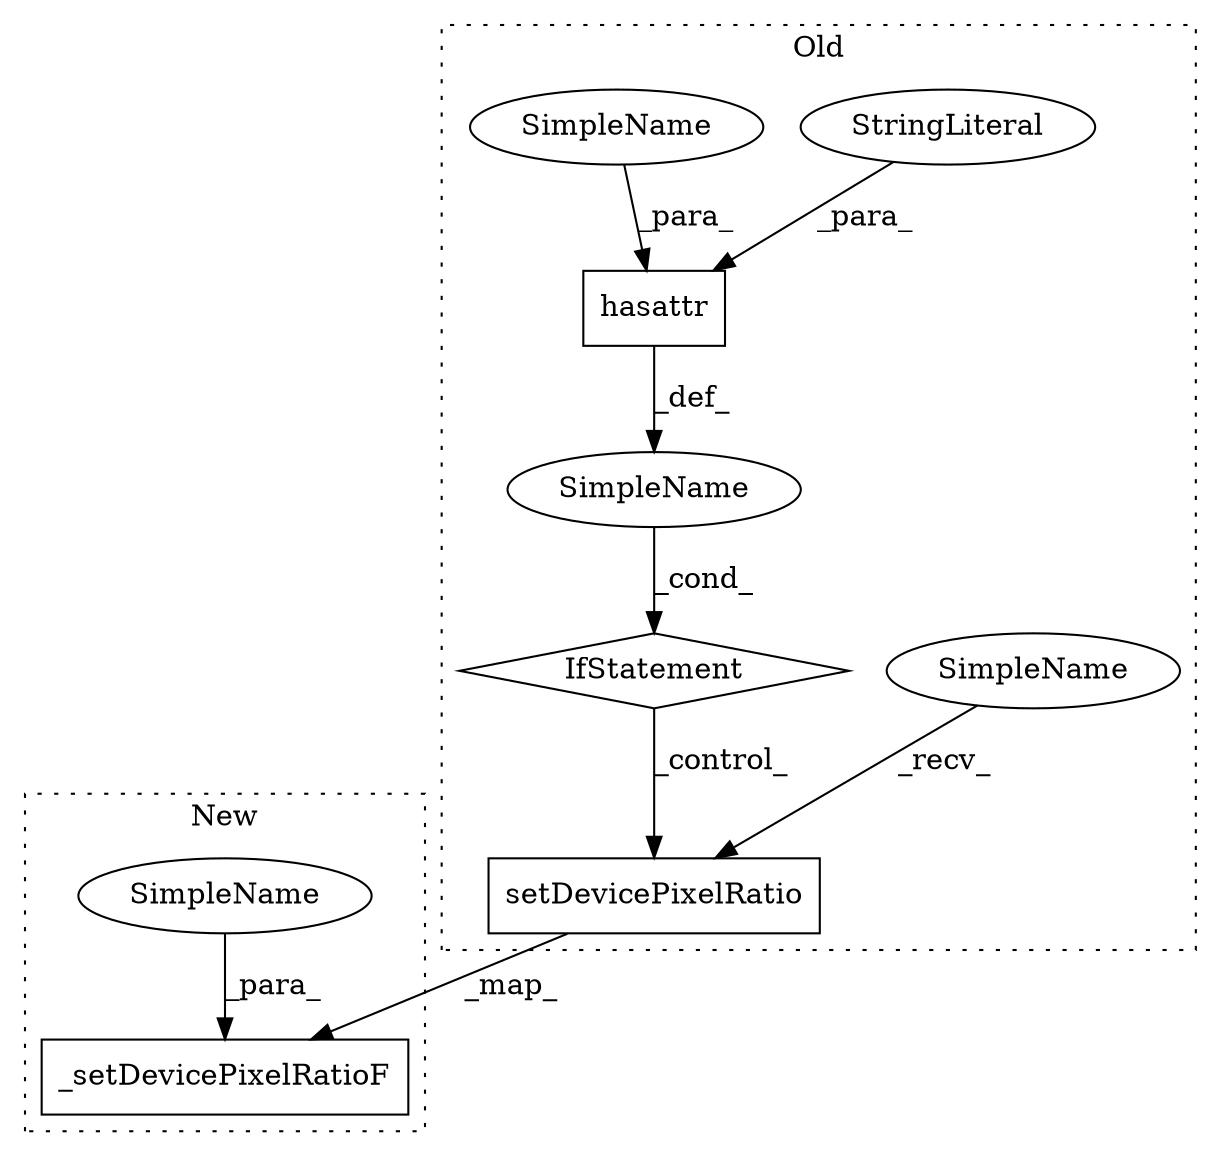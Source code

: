 digraph G {
subgraph cluster0 {
1 [label="setDevicePixelRatio" a="32" s="1609,1638" l="20,1" shape="box"];
3 [label="SimpleName" a="42" s="" l="" shape="ellipse"];
4 [label="IfStatement" a="25" s="1551,1592" l="4,2" shape="diamond"];
5 [label="hasattr" a="32" s="1555,1591" l="8,1" shape="box"];
6 [label="StringLiteral" a="45" s="1570" l="21" shape="ellipse"];
7 [label="SimpleName" a="42" s="1602" l="6" shape="ellipse"];
8 [label="SimpleName" a="42" s="1563" l="6" shape="ellipse"];
label = "Old";
style="dotted";
}
subgraph cluster1 {
2 [label="_setDevicePixelRatioF" a="32" s="1597,1635" l="22,1" shape="box"];
9 [label="SimpleName" a="42" s="1619" l="6" shape="ellipse"];
label = "New";
style="dotted";
}
1 -> 2 [label="_map_"];
3 -> 4 [label="_cond_"];
4 -> 1 [label="_control_"];
5 -> 3 [label="_def_"];
6 -> 5 [label="_para_"];
7 -> 1 [label="_recv_"];
8 -> 5 [label="_para_"];
9 -> 2 [label="_para_"];
}